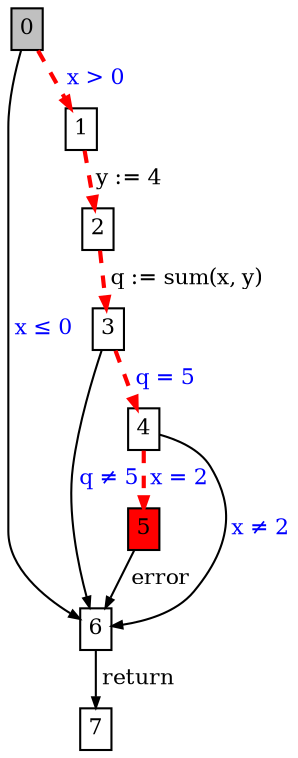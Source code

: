 digraph {
	ranksep=0.10
	nodesep=0.12
	node[fontsize=10.5,shape=box,height=0.02,width=0.02,margin="0.05,0.05"]
	edge[fontsize=10.5,arrowsize=0.5]

	0 [label="0",style=filled,fillcolor=gray]
	1 [label="7"]
	2 [label="5",style=filled,fillcolor=red]
	3 [label="2"]
	4 [label="6"]
	5 [label="3"]
	6 [label="4"]
	7 [label="1"]

	3->5[label=" q := sum(x, y)", color="#FF0000", style="bold,dashed"]
	6->2[label=" x = 2",fontcolor="#0000FF", color="#FF0000", style="bold,dashed"]
	2->4[label=" error"]
	7->3[label=" y := 4", color="#FF0000", style="bold,dashed"]
	5->6[label=" q = 5",fontcolor="#0000FF", color="#FF0000", style="bold,dashed"]
	6->4[label=" x ≠ 2",fontcolor="#0000FF"]
	5->4[label=" q ≠ 5",fontcolor="#0000FF"]
	0->4[label=" x ≤ 0",fontcolor="#0000FF"]
	4->1[label=" return"]
	0->7[label=" x > 0",fontcolor="#0000FF", color="#FF0000", style="bold,dashed"]
}